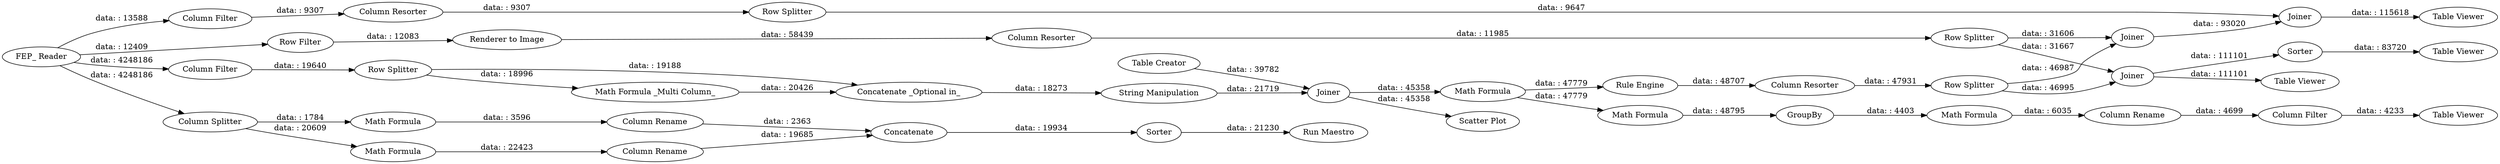digraph {
	"-2679139496043165077_15270" [label="Row Splitter"]
	"-2679139496043165077_15272" [label=Joiner]
	"216277405420611431_15321" [label="Column Rename"]
	"-2679139496043165077_15265" [label="Rule Engine"]
	"-2679139496043165077_15315" [label="Table Viewer"]
	"216277405420611431_15328" [label="Math Formula"]
	"-2679139496043165077_15316" [label="Row Splitter"]
	"-2679139496043165077_15273" [label="String Manipulation"]
	"-2679139496043165077_15294" [label="Table Viewer"]
	"-2679139496043165077_15313" [label="Column Rename"]
	"-2679139496043165077_15281" [label="Column Filter"]
	"-2679139496043165077_15287" [label="Row Splitter"]
	"216277405420611431_15329" [label="Math Formula"]
	"-2679139496043165077_15307" [label="Math Formula"]
	"-2679139496043165077_15263" [label="FEP_ Reader"]
	"-2679139496043165077_15290" [label=Sorter]
	"-2679139496043165077_15266" [label="Math Formula"]
	"-2679139496043165077_15319" [label="Column Resorter"]
	"216277405420611431_15325" [label="Column Splitter"]
	"216277405420611431_15330" [label=Sorter]
	"-2679139496043165077_15324" [label="Scatter Plot"]
	"-2679139496043165077_15267" [label="Math Formula _Multi Column_"]
	"-2679139496043165077_15276" [label="Row Filter"]
	"-2679139496043165077_15289" [label="Row Splitter"]
	"-2679139496043165077_15293" [label="Table Viewer"]
	"-2679139496043165077_15299" [label="Column Resorter"]
	"-2679139496043165077_15302" [label=Joiner]
	"216277405420611431_15327" [label=Concatenate]
	"-2679139496043165077_15298" [label="Renderer to Image"]
	"-2679139496043165077_15312" [label=Joiner]
	"-2679139496043165077_15306" [label="Column Filter"]
	"-2679139496043165077_15320" [label="Run Maestro"]
	"-2679139496043165077_15268" [label="Concatenate _Optional in_"]
	"-2679139496043165077_15310" [label=GroupBy]
	"-2679139496043165077_15303" [label=Joiner]
	"216277405420611431_15326" [label="Column Rename"]
	"-2679139496043165077_15292" [label="Column Resorter"]
	"-2679139496043165077_15311" [label="Math Formula"]
	"-2679139496043165077_15314" [label="Column Filter"]
	"-2679139496043165077_15269" [label="Table Creator"]
	"-2679139496043165077_15291" [label="Table Viewer"]
	"-2679139496043165077_15266" -> "-2679139496043165077_15307" [label="data: : 47779"]
	"-2679139496043165077_15307" -> "-2679139496043165077_15310" [label="data: : 48795"]
	"-2679139496043165077_15310" -> "-2679139496043165077_15311" [label="data: : 4403"]
	"-2679139496043165077_15273" -> "-2679139496043165077_15272" [label="data: : 21719"]
	"-2679139496043165077_15289" -> "-2679139496043165077_15302" [label="data: : 46987"]
	"-2679139496043165077_15316" -> "-2679139496043165077_15312" [label="data: : 9647"]
	"216277405420611431_15328" -> "216277405420611431_15321" [label="data: : 22423"]
	"-2679139496043165077_15302" -> "-2679139496043165077_15312" [label="data: : 93020"]
	"-2679139496043165077_15268" -> "-2679139496043165077_15273" [label="data: : 18273"]
	"216277405420611431_15330" -> "-2679139496043165077_15320" [label="data: : 21230"]
	"-2679139496043165077_15289" -> "-2679139496043165077_15303" [label="data: : 46995"]
	"-2679139496043165077_15287" -> "-2679139496043165077_15303" [label="data: : 31667"]
	"216277405420611431_15329" -> "216277405420611431_15326" [label="data: : 3596"]
	"-2679139496043165077_15270" -> "-2679139496043165077_15267" [label="data: : 18996"]
	"-2679139496043165077_15311" -> "-2679139496043165077_15313" [label="data: : 6035"]
	"-2679139496043165077_15263" -> "216277405420611431_15325" [label="data: : 4248186"]
	"-2679139496043165077_15276" -> "-2679139496043165077_15298" [label="data: : 12083"]
	"-2679139496043165077_15306" -> "-2679139496043165077_15319" [label="data: : 9307"]
	"216277405420611431_15321" -> "216277405420611431_15327" [label="data: : 19685"]
	"-2679139496043165077_15312" -> "-2679139496043165077_15293" [label="data: : 115618"]
	"-2679139496043165077_15281" -> "-2679139496043165077_15270" [label="data: : 19640"]
	"-2679139496043165077_15314" -> "-2679139496043165077_15315" [label="data: : 4233"]
	"-2679139496043165077_15270" -> "-2679139496043165077_15268" [label="data: : 19188"]
	"216277405420611431_15325" -> "216277405420611431_15329" [label="data: : 1784"]
	"-2679139496043165077_15299" -> "-2679139496043165077_15287" [label="data: : 11985"]
	"-2679139496043165077_15272" -> "-2679139496043165077_15324" [label="data: : 45358"]
	"-2679139496043165077_15290" -> "-2679139496043165077_15291" [label="data: : 83720"]
	"-2679139496043165077_15265" -> "-2679139496043165077_15292" [label="data: : 48707"]
	"-2679139496043165077_15267" -> "-2679139496043165077_15268" [label="data: : 20426"]
	"-2679139496043165077_15303" -> "-2679139496043165077_15294" [label="data: : 111101"]
	"-2679139496043165077_15266" -> "-2679139496043165077_15265" [label="data: : 47779"]
	"-2679139496043165077_15292" -> "-2679139496043165077_15289" [label="data: : 47931"]
	"-2679139496043165077_15269" -> "-2679139496043165077_15272" [label="data: : 39782"]
	"-2679139496043165077_15263" -> "-2679139496043165077_15276" [label="data: : 12409"]
	"-2679139496043165077_15298" -> "-2679139496043165077_15299" [label="data: : 58439"]
	"-2679139496043165077_15313" -> "-2679139496043165077_15314" [label="data: : 4699"]
	"-2679139496043165077_15272" -> "-2679139496043165077_15266" [label="data: : 45358"]
	"-2679139496043165077_15287" -> "-2679139496043165077_15302" [label="data: : 31606"]
	"-2679139496043165077_15319" -> "-2679139496043165077_15316" [label="data: : 9307"]
	"216277405420611431_15325" -> "216277405420611431_15328" [label="data: : 20609"]
	"216277405420611431_15326" -> "216277405420611431_15327" [label="data: : 2363"]
	"216277405420611431_15327" -> "216277405420611431_15330" [label="data: : 19934"]
	"-2679139496043165077_15263" -> "-2679139496043165077_15281" [label="data: : 4248186"]
	"-2679139496043165077_15263" -> "-2679139496043165077_15306" [label="data: : 13588"]
	"-2679139496043165077_15303" -> "-2679139496043165077_15290" [label="data: : 111101"]
	rankdir=LR
}

